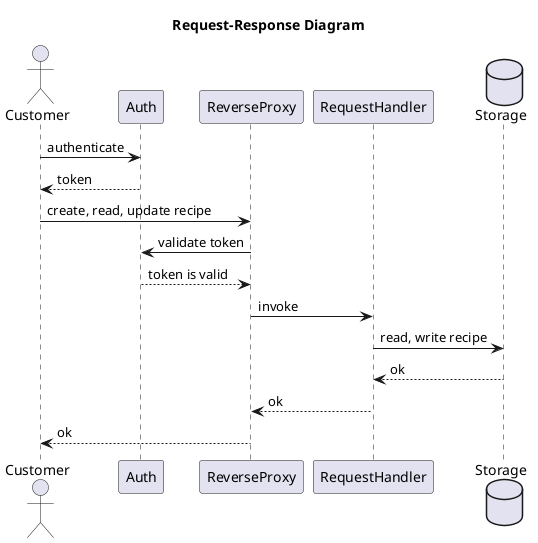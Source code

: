 @startuml request-response

title Request-Response Diagram

actor Customer

Customer -> Auth: authenticate
Auth --> Customer: token
Customer -> ReverseProxy: create, read, update recipe
ReverseProxy -> Auth: validate token
Auth --> ReverseProxy: token is valid
ReverseProxy -> RequestHandler: invoke
database Storage
RequestHandler -> Storage: read, write recipe
Storage --> RequestHandler: ok
RequestHandler --> ReverseProxy: ok
ReverseProxy --> Customer: ok

@enduml